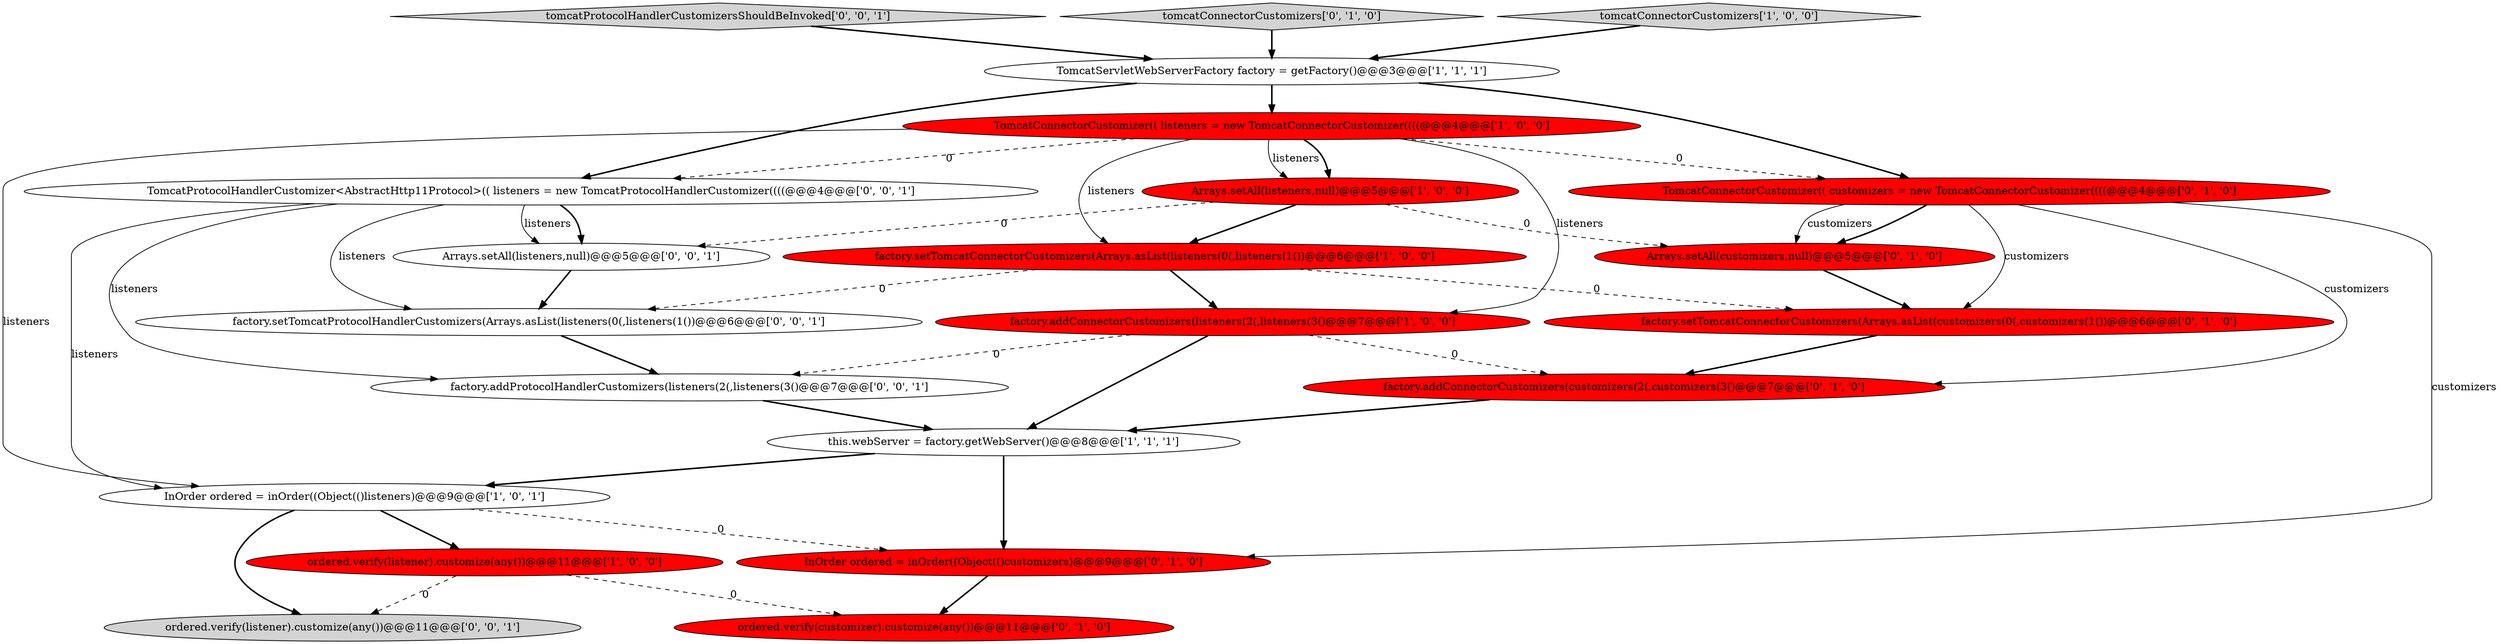 digraph {
4 [style = filled, label = "factory.setTomcatConnectorCustomizers(Arrays.asList(listeners(0(,listeners(1())@@@6@@@['1', '0', '0']", fillcolor = red, shape = ellipse image = "AAA1AAABBB1BBB"];
21 [style = filled, label = "ordered.verify(listener).customize(any())@@@11@@@['0', '0', '1']", fillcolor = lightgray, shape = ellipse image = "AAA0AAABBB3BBB"];
2 [style = filled, label = "this.webServer = factory.getWebServer()@@@8@@@['1', '1', '1']", fillcolor = white, shape = ellipse image = "AAA0AAABBB1BBB"];
7 [style = filled, label = "factory.addConnectorCustomizers(listeners(2(,listeners(3()@@@7@@@['1', '0', '0']", fillcolor = red, shape = ellipse image = "AAA1AAABBB1BBB"];
14 [style = filled, label = "factory.setTomcatConnectorCustomizers(Arrays.asList(customizers(0(,customizers(1())@@@6@@@['0', '1', '0']", fillcolor = red, shape = ellipse image = "AAA1AAABBB2BBB"];
6 [style = filled, label = "Arrays.setAll(listeners,null)@@@5@@@['1', '0', '0']", fillcolor = red, shape = ellipse image = "AAA1AAABBB1BBB"];
11 [style = filled, label = "TomcatConnectorCustomizer(( customizers = new TomcatConnectorCustomizer((((@@@4@@@['0', '1', '0']", fillcolor = red, shape = ellipse image = "AAA1AAABBB2BBB"];
12 [style = filled, label = "factory.addConnectorCustomizers(customizers(2(,customizers(3()@@@7@@@['0', '1', '0']", fillcolor = red, shape = ellipse image = "AAA1AAABBB2BBB"];
17 [style = filled, label = "tomcatProtocolHandlerCustomizersShouldBeInvoked['0', '0', '1']", fillcolor = lightgray, shape = diamond image = "AAA0AAABBB3BBB"];
9 [style = filled, label = "ordered.verify(customizer).customize(any())@@@11@@@['0', '1', '0']", fillcolor = red, shape = ellipse image = "AAA1AAABBB2BBB"];
8 [style = filled, label = "InOrder ordered = inOrder((Object(()listeners)@@@9@@@['1', '0', '1']", fillcolor = white, shape = ellipse image = "AAA0AAABBB1BBB"];
16 [style = filled, label = "factory.addProtocolHandlerCustomizers(listeners(2(,listeners(3()@@@7@@@['0', '0', '1']", fillcolor = white, shape = ellipse image = "AAA0AAABBB3BBB"];
13 [style = filled, label = "tomcatConnectorCustomizers['0', '1', '0']", fillcolor = lightgray, shape = diamond image = "AAA0AAABBB2BBB"];
0 [style = filled, label = "TomcatConnectorCustomizer(( listeners = new TomcatConnectorCustomizer((((@@@4@@@['1', '0', '0']", fillcolor = red, shape = ellipse image = "AAA1AAABBB1BBB"];
18 [style = filled, label = "TomcatProtocolHandlerCustomizer<AbstractHttp11Protocol>(( listeners = new TomcatProtocolHandlerCustomizer((((@@@4@@@['0', '0', '1']", fillcolor = white, shape = ellipse image = "AAA0AAABBB3BBB"];
5 [style = filled, label = "TomcatServletWebServerFactory factory = getFactory()@@@3@@@['1', '1', '1']", fillcolor = white, shape = ellipse image = "AAA0AAABBB1BBB"];
19 [style = filled, label = "Arrays.setAll(listeners,null)@@@5@@@['0', '0', '1']", fillcolor = white, shape = ellipse image = "AAA0AAABBB3BBB"];
1 [style = filled, label = "ordered.verify(listener).customize(any())@@@11@@@['1', '0', '0']", fillcolor = red, shape = ellipse image = "AAA1AAABBB1BBB"];
15 [style = filled, label = "InOrder ordered = inOrder((Object(()customizers)@@@9@@@['0', '1', '0']", fillcolor = red, shape = ellipse image = "AAA1AAABBB2BBB"];
3 [style = filled, label = "tomcatConnectorCustomizers['1', '0', '0']", fillcolor = lightgray, shape = diamond image = "AAA0AAABBB1BBB"];
10 [style = filled, label = "Arrays.setAll(customizers,null)@@@5@@@['0', '1', '0']", fillcolor = red, shape = ellipse image = "AAA1AAABBB2BBB"];
20 [style = filled, label = "factory.setTomcatProtocolHandlerCustomizers(Arrays.asList(listeners(0(,listeners(1())@@@6@@@['0', '0', '1']", fillcolor = white, shape = ellipse image = "AAA0AAABBB3BBB"];
17->5 [style = bold, label=""];
11->15 [style = solid, label="customizers"];
18->16 [style = solid, label="listeners"];
0->6 [style = solid, label="listeners"];
10->14 [style = bold, label=""];
0->6 [style = bold, label=""];
18->8 [style = solid, label="listeners"];
7->16 [style = dashed, label="0"];
19->20 [style = bold, label=""];
8->15 [style = dashed, label="0"];
0->4 [style = solid, label="listeners"];
18->19 [style = bold, label=""];
11->14 [style = solid, label="customizers"];
1->9 [style = dashed, label="0"];
0->11 [style = dashed, label="0"];
1->21 [style = dashed, label="0"];
5->18 [style = bold, label=""];
16->2 [style = bold, label=""];
4->7 [style = bold, label=""];
11->12 [style = solid, label="customizers"];
6->10 [style = dashed, label="0"];
8->1 [style = bold, label=""];
6->4 [style = bold, label=""];
12->2 [style = bold, label=""];
3->5 [style = bold, label=""];
20->16 [style = bold, label=""];
5->0 [style = bold, label=""];
4->20 [style = dashed, label="0"];
11->10 [style = bold, label=""];
7->2 [style = bold, label=""];
15->9 [style = bold, label=""];
14->12 [style = bold, label=""];
2->15 [style = bold, label=""];
18->20 [style = solid, label="listeners"];
6->19 [style = dashed, label="0"];
18->19 [style = solid, label="listeners"];
13->5 [style = bold, label=""];
11->10 [style = solid, label="customizers"];
8->21 [style = bold, label=""];
7->12 [style = dashed, label="0"];
0->18 [style = dashed, label="0"];
4->14 [style = dashed, label="0"];
5->11 [style = bold, label=""];
0->7 [style = solid, label="listeners"];
0->8 [style = solid, label="listeners"];
2->8 [style = bold, label=""];
}
